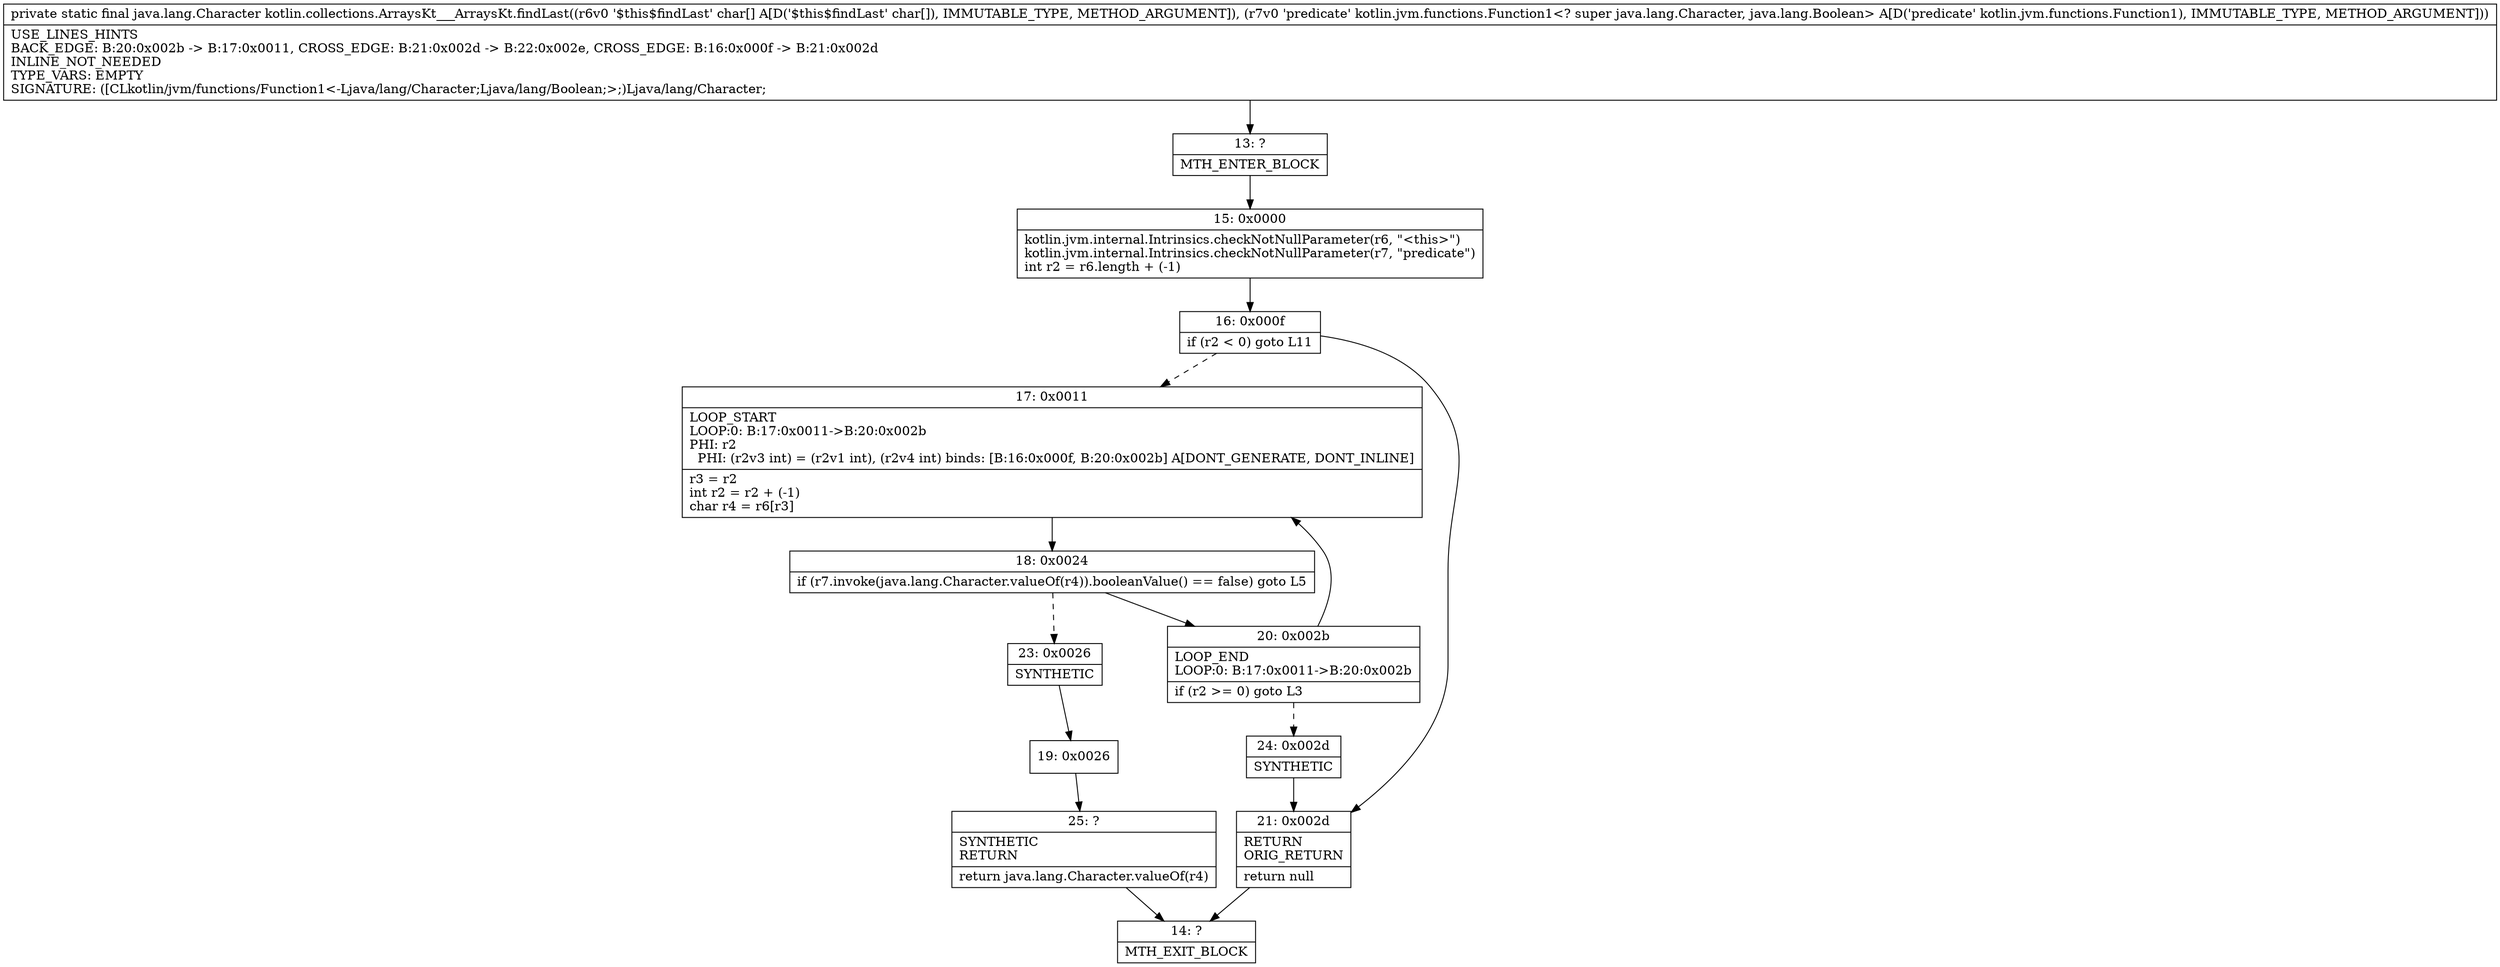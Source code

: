 digraph "CFG forkotlin.collections.ArraysKt___ArraysKt.findLast([CLkotlin\/jvm\/functions\/Function1;)Ljava\/lang\/Character;" {
Node_13 [shape=record,label="{13\:\ ?|MTH_ENTER_BLOCK\l}"];
Node_15 [shape=record,label="{15\:\ 0x0000|kotlin.jvm.internal.Intrinsics.checkNotNullParameter(r6, \"\<this\>\")\lkotlin.jvm.internal.Intrinsics.checkNotNullParameter(r7, \"predicate\")\lint r2 = r6.length + (\-1)\l}"];
Node_16 [shape=record,label="{16\:\ 0x000f|if (r2 \< 0) goto L11\l}"];
Node_17 [shape=record,label="{17\:\ 0x0011|LOOP_START\lLOOP:0: B:17:0x0011\-\>B:20:0x002b\lPHI: r2 \l  PHI: (r2v3 int) = (r2v1 int), (r2v4 int) binds: [B:16:0x000f, B:20:0x002b] A[DONT_GENERATE, DONT_INLINE]\l|r3 = r2\lint r2 = r2 + (\-1)\lchar r4 = r6[r3]\l}"];
Node_18 [shape=record,label="{18\:\ 0x0024|if (r7.invoke(java.lang.Character.valueOf(r4)).booleanValue() == false) goto L5\l}"];
Node_20 [shape=record,label="{20\:\ 0x002b|LOOP_END\lLOOP:0: B:17:0x0011\-\>B:20:0x002b\l|if (r2 \>= 0) goto L3\l}"];
Node_24 [shape=record,label="{24\:\ 0x002d|SYNTHETIC\l}"];
Node_23 [shape=record,label="{23\:\ 0x0026|SYNTHETIC\l}"];
Node_19 [shape=record,label="{19\:\ 0x0026}"];
Node_25 [shape=record,label="{25\:\ ?|SYNTHETIC\lRETURN\l|return java.lang.Character.valueOf(r4)\l}"];
Node_14 [shape=record,label="{14\:\ ?|MTH_EXIT_BLOCK\l}"];
Node_21 [shape=record,label="{21\:\ 0x002d|RETURN\lORIG_RETURN\l|return null\l}"];
MethodNode[shape=record,label="{private static final java.lang.Character kotlin.collections.ArraysKt___ArraysKt.findLast((r6v0 '$this$findLast' char[] A[D('$this$findLast' char[]), IMMUTABLE_TYPE, METHOD_ARGUMENT]), (r7v0 'predicate' kotlin.jvm.functions.Function1\<? super java.lang.Character, java.lang.Boolean\> A[D('predicate' kotlin.jvm.functions.Function1), IMMUTABLE_TYPE, METHOD_ARGUMENT]))  | USE_LINES_HINTS\lBACK_EDGE: B:20:0x002b \-\> B:17:0x0011, CROSS_EDGE: B:21:0x002d \-\> B:22:0x002e, CROSS_EDGE: B:16:0x000f \-\> B:21:0x002d\lINLINE_NOT_NEEDED\lTYPE_VARS: EMPTY\lSIGNATURE: ([CLkotlin\/jvm\/functions\/Function1\<\-Ljava\/lang\/Character;Ljava\/lang\/Boolean;\>;)Ljava\/lang\/Character;\l}"];
MethodNode -> Node_13;Node_13 -> Node_15;
Node_15 -> Node_16;
Node_16 -> Node_17[style=dashed];
Node_16 -> Node_21;
Node_17 -> Node_18;
Node_18 -> Node_20;
Node_18 -> Node_23[style=dashed];
Node_20 -> Node_17;
Node_20 -> Node_24[style=dashed];
Node_24 -> Node_21;
Node_23 -> Node_19;
Node_19 -> Node_25;
Node_25 -> Node_14;
Node_21 -> Node_14;
}

